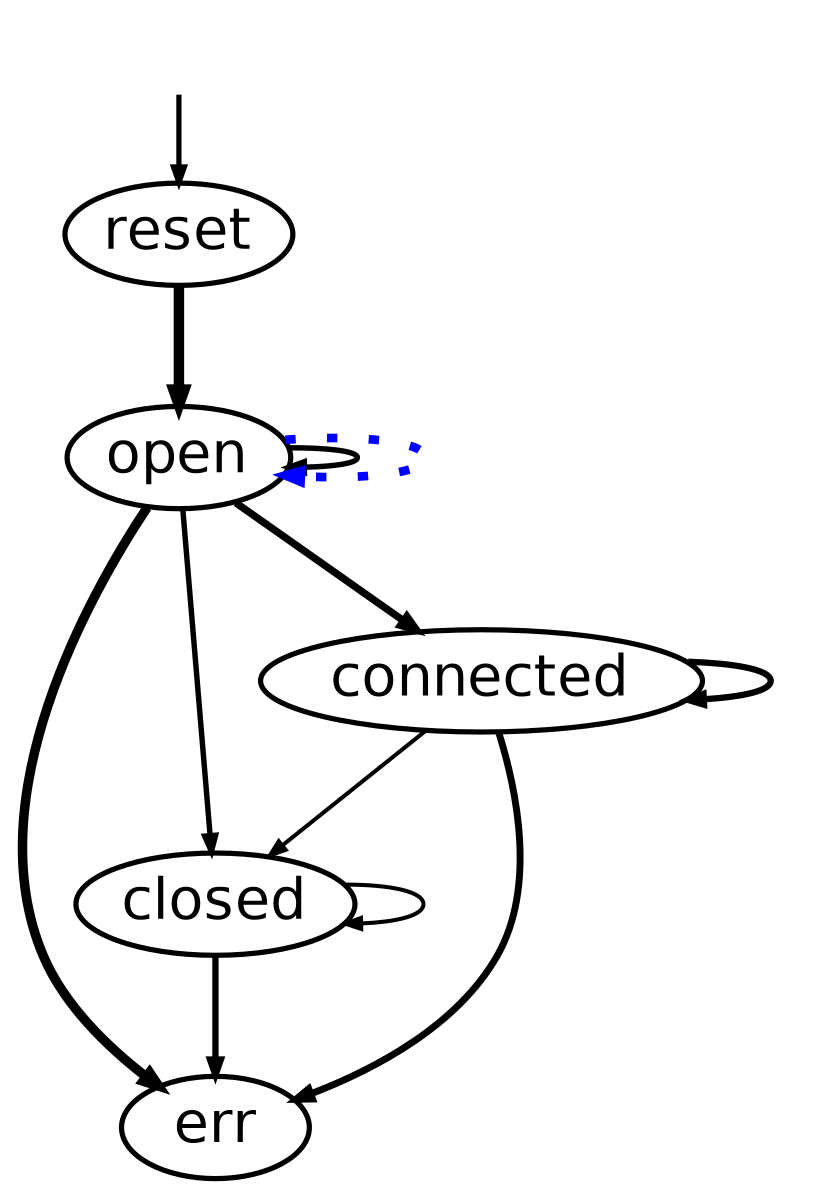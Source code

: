 digraph model {
  orientation = portrait;
  graph [ rankdir = "TB", ranksep="0.08", nodesep="0.18", size="8!" ];
  node [ fontname = "Helvetica", fontsize="11.0", shape="ellipse", margin="0.01", height="0.1", width="0.5" ];
  edge [ fontname = "Helvetica", arrowsize=".3", arrowhead="normal", fontsize="6.0", margin="0.05" ];
None [shape=none, style=invis, width=0.1, height=0.1];
None->reset;
{rank = source; None}
reset->open[penwidth="2.0043213737826426",label = " "];open->err[penwidth="1.8195439355418688",label = " "];open->open[penwidth="1.0413926851582251",label = " "];open->closed[penwidth="1.0413926851582251",label = " "];closed->err[penwidth="1.2041199826559248",label = " "];closed->closed[penwidth="0.7781512503836436",label = " "];open->open[style=dotted, color=blue,penwidth="1.662757831681574",label = " "];open->connected[penwidth="1.414973347970818",label = " "];connected->connected[penwidth="1.2041199826559248",label = " "];connected->err[penwidth="1.3222192947339193",label = " "];connected->closed[penwidth="0.7781512503836436",label = " "];}
